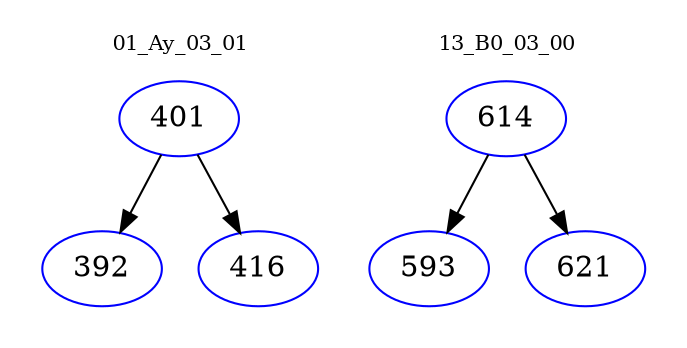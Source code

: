 digraph{
subgraph cluster_0 {
color = white
label = "01_Ay_03_01";
fontsize=10;
T0_401 [label="401", color="blue"]
T0_401 -> T0_392 [color="black"]
T0_392 [label="392", color="blue"]
T0_401 -> T0_416 [color="black"]
T0_416 [label="416", color="blue"]
}
subgraph cluster_1 {
color = white
label = "13_B0_03_00";
fontsize=10;
T1_614 [label="614", color="blue"]
T1_614 -> T1_593 [color="black"]
T1_593 [label="593", color="blue"]
T1_614 -> T1_621 [color="black"]
T1_621 [label="621", color="blue"]
}
}
